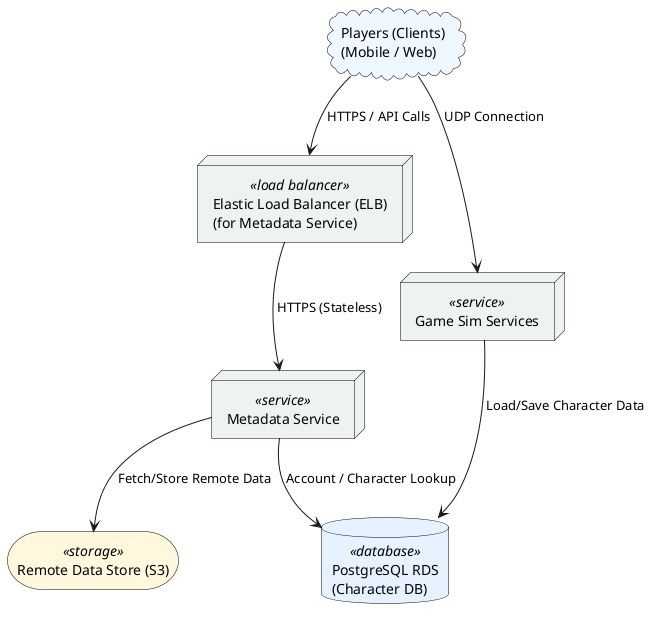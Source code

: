 @startuml
skinparam node {
    BackgroundColor #EEF2F3
    BorderColor Black
}
skinparam database {
    BackgroundColor #E6F2FF
    BorderColor Black
}
skinparam storage {
    BackgroundColor #FFF8DC
    BorderColor Black
}
skinparam cloud {
    BackgroundColor #F0F8FF
    BorderColor Black
}

cloud "Players (Clients)\n(Mobile / Web)" as Clients

node "Elastic Load Balancer (ELB)\n(for Metadata Service)" as ELB <<load balancer>>

storage "Remote Data Store (S3)" as S3 <<storage>>

node "Metadata Service" as MetadataService <<service>>

database "PostgreSQL RDS\n(Character DB)" as RDS <<database>>

node "Game Sim Services" as GameSim <<service>>

' Connections
Clients --> ELB : "HTTPS / API Calls"
Clients --> GameSim : "UDP Connection"

ELB --> MetadataService : "HTTPS (Stateless)"
MetadataService --> RDS : "Account / Character Lookup"
MetadataService --> S3 : "Fetch/Store Remote Data"

GameSim --> RDS : "Load/Save Character Data"

@enduml
